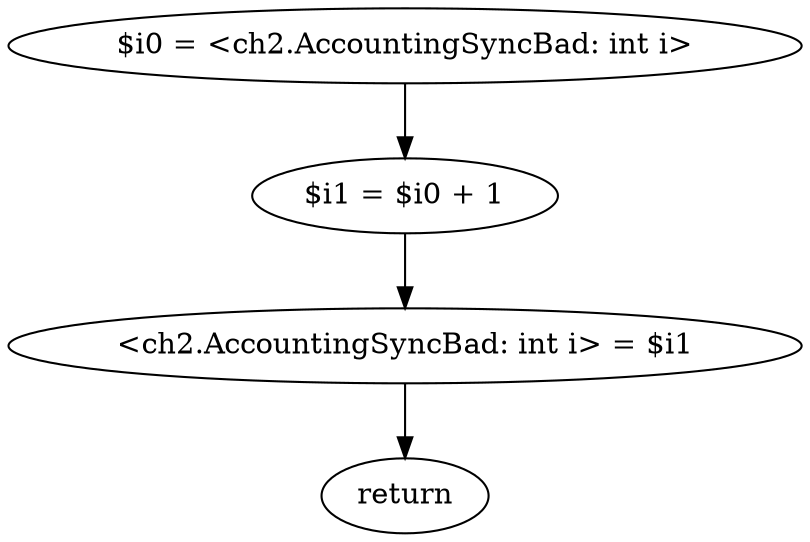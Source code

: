 digraph "unitGraph" {
    "$i0 = <ch2.AccountingSyncBad: int i>"
    "$i1 = $i0 + 1"
    "<ch2.AccountingSyncBad: int i> = $i1"
    "return"
    "$i0 = <ch2.AccountingSyncBad: int i>"->"$i1 = $i0 + 1";
    "$i1 = $i0 + 1"->"<ch2.AccountingSyncBad: int i> = $i1";
    "<ch2.AccountingSyncBad: int i> = $i1"->"return";
}
